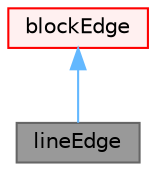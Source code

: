 digraph "lineEdge"
{
 // LATEX_PDF_SIZE
  bgcolor="transparent";
  edge [fontname=Helvetica,fontsize=10,labelfontname=Helvetica,labelfontsize=10];
  node [fontname=Helvetica,fontsize=10,shape=box,height=0.2,width=0.4];
  Node1 [id="Node000001",label="lineEdge",height=0.2,width=0.4,color="gray40", fillcolor="grey60", style="filled", fontcolor="black",tooltip="A straight edge between the start point and the end point."];
  Node2 -> Node1 [id="edge1_Node000001_Node000002",dir="back",color="steelblue1",style="solid",tooltip=" "];
  Node2 [id="Node000002",label="blockEdge",height=0.2,width=0.4,color="red", fillcolor="#FFF0F0", style="filled",URL="$classFoam_1_1blockEdge.html",tooltip="Define a curved edge that is parameterized for 0<lambda<1 between the start/end points."];
}
